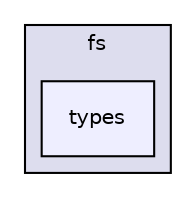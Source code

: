 digraph "include/sys/fs/types" {
  compound=true
  node [ fontsize="10", fontname="Helvetica"];
  edge [ labelfontsize="10", labelfontname="Helvetica"];
  subgraph clusterdir_4c59289196528cf625853e7eee5e3c24 {
    graph [ bgcolor="#ddddee", pencolor="black", label="fs" fontname="Helvetica", fontsize="10", URL="dir_4c59289196528cf625853e7eee5e3c24.html"]
  dir_3cd8e5435d9be8e3ef9dd09652329c0a [shape=box, label="types", style="filled", fillcolor="#eeeeff", pencolor="black", URL="dir_3cd8e5435d9be8e3ef9dd09652329c0a.html"];
  }
}
